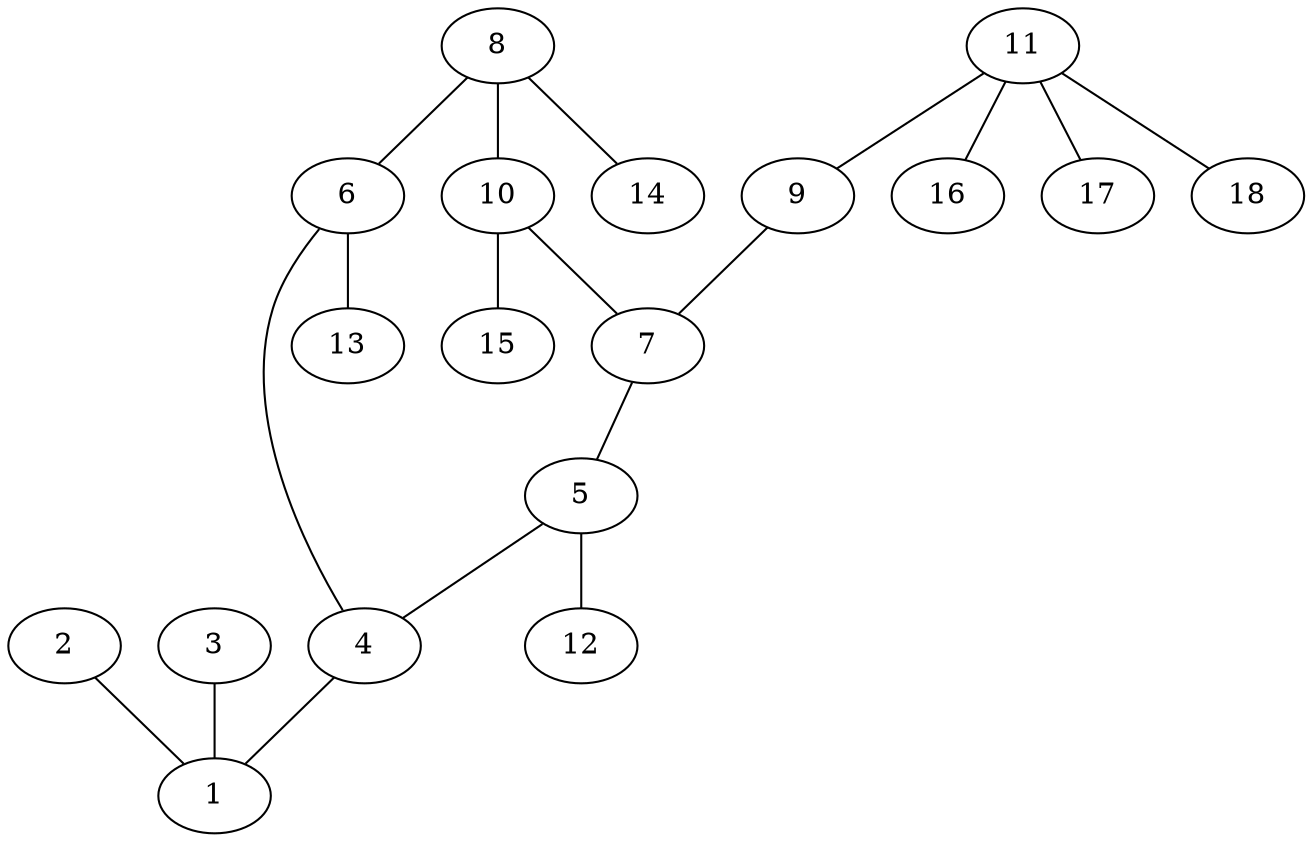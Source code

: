 graph molecule_2868 {
	1	 [chem=N];
	2	 [chem=O];
	2 -- 1	 [valence=1];
	3	 [chem=O];
	3 -- 1	 [valence=2];
	4	 [chem=C];
	4 -- 1	 [valence=1];
	5	 [chem=C];
	5 -- 4	 [valence=2];
	12	 [chem=H];
	5 -- 12	 [valence=1];
	6	 [chem=C];
	6 -- 4	 [valence=1];
	13	 [chem=H];
	6 -- 13	 [valence=1];
	7	 [chem=C];
	7 -- 5	 [valence=1];
	8	 [chem=C];
	8 -- 6	 [valence=2];
	10	 [chem=C];
	8 -- 10	 [valence=1];
	14	 [chem=H];
	8 -- 14	 [valence=1];
	9	 [chem=O];
	9 -- 7	 [valence=1];
	10 -- 7	 [valence=2];
	15	 [chem=H];
	10 -- 15	 [valence=1];
	11	 [chem=C];
	11 -- 9	 [valence=1];
	16	 [chem=H];
	11 -- 16	 [valence=1];
	17	 [chem=H];
	11 -- 17	 [valence=1];
	18	 [chem=H];
	11 -- 18	 [valence=1];
}
